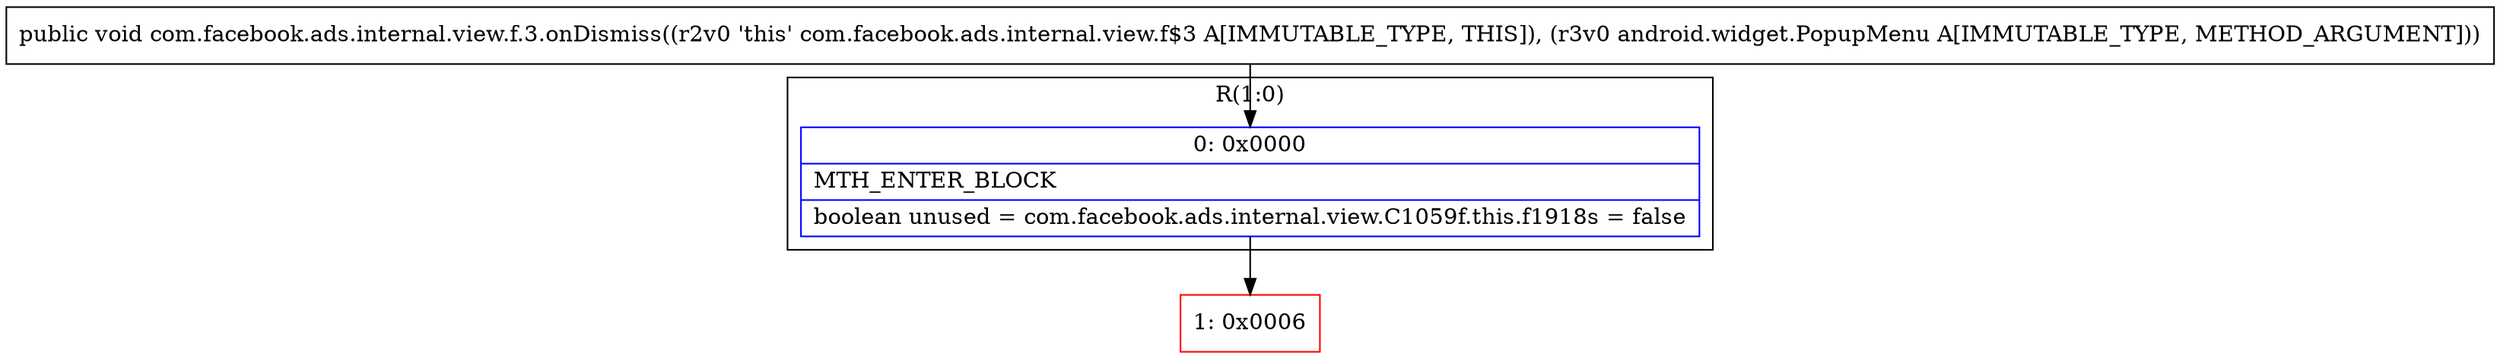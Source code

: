 digraph "CFG forcom.facebook.ads.internal.view.f.3.onDismiss(Landroid\/widget\/PopupMenu;)V" {
subgraph cluster_Region_267451780 {
label = "R(1:0)";
node [shape=record,color=blue];
Node_0 [shape=record,label="{0\:\ 0x0000|MTH_ENTER_BLOCK\l|boolean unused = com.facebook.ads.internal.view.C1059f.this.f1918s = false\l}"];
}
Node_1 [shape=record,color=red,label="{1\:\ 0x0006}"];
MethodNode[shape=record,label="{public void com.facebook.ads.internal.view.f.3.onDismiss((r2v0 'this' com.facebook.ads.internal.view.f$3 A[IMMUTABLE_TYPE, THIS]), (r3v0 android.widget.PopupMenu A[IMMUTABLE_TYPE, METHOD_ARGUMENT])) }"];
MethodNode -> Node_0;
Node_0 -> Node_1;
}

